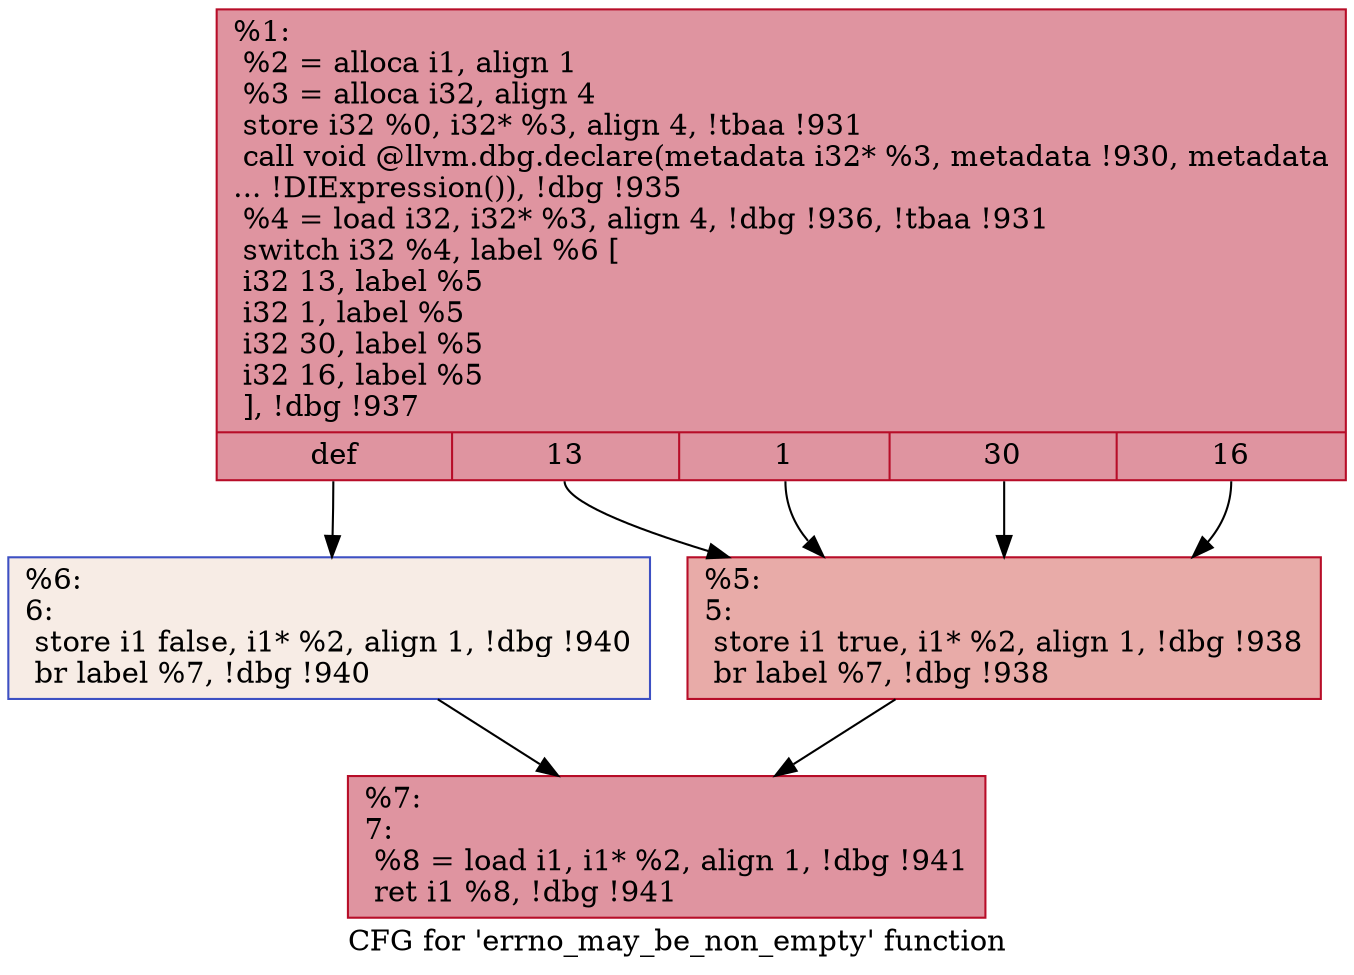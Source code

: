digraph "CFG for 'errno_may_be_non_empty' function" {
	label="CFG for 'errno_may_be_non_empty' function";

	Node0x214a4e0 [shape=record,color="#b70d28ff", style=filled, fillcolor="#b70d2870",label="{%1:\l  %2 = alloca i1, align 1\l  %3 = alloca i32, align 4\l  store i32 %0, i32* %3, align 4, !tbaa !931\l  call void @llvm.dbg.declare(metadata i32* %3, metadata !930, metadata\l... !DIExpression()), !dbg !935\l  %4 = load i32, i32* %3, align 4, !dbg !936, !tbaa !931\l  switch i32 %4, label %6 [\l    i32 13, label %5\l    i32 1, label %5\l    i32 30, label %5\l    i32 16, label %5\l  ], !dbg !937\l|{<s0>def|<s1>13|<s2>1|<s3>30|<s4>16}}"];
	Node0x214a4e0:s0 -> Node0x214a5b0;
	Node0x214a4e0:s1 -> Node0x214a560;
	Node0x214a4e0:s2 -> Node0x214a560;
	Node0x214a4e0:s3 -> Node0x214a560;
	Node0x214a4e0:s4 -> Node0x214a560;
	Node0x214a560 [shape=record,color="#b70d28ff", style=filled, fillcolor="#cc403a70",label="{%5:\l5:                                                \l  store i1 true, i1* %2, align 1, !dbg !938\l  br label %7, !dbg !938\l}"];
	Node0x214a560 -> Node0x214a600;
	Node0x214a5b0 [shape=record,color="#3d50c3ff", style=filled, fillcolor="#ecd3c570",label="{%6:\l6:                                                \l  store i1 false, i1* %2, align 1, !dbg !940\l  br label %7, !dbg !940\l}"];
	Node0x214a5b0 -> Node0x214a600;
	Node0x214a600 [shape=record,color="#b70d28ff", style=filled, fillcolor="#b70d2870",label="{%7:\l7:                                                \l  %8 = load i1, i1* %2, align 1, !dbg !941\l  ret i1 %8, !dbg !941\l}"];
}
